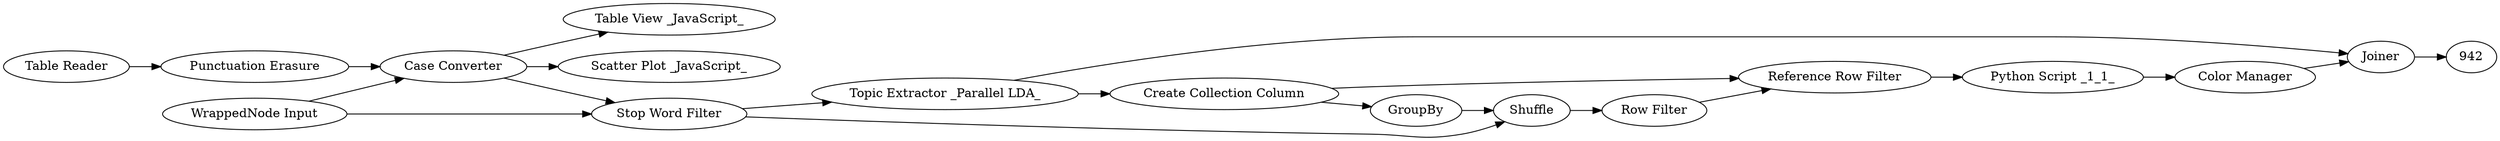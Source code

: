 digraph {
	243 [label="Python Script _1_1_"]
	924 [label="Topic Extractor _Parallel LDA_"]
	925 [label="Create Collection Column"]
	927 [label="Color Manager"]
	933 [label="Reference Row Filter"]
	941 [label=Joiner]
	928 [label="Scatter Plot _JavaScript_"]
	934 [label="Table View _JavaScript_"]
	935 [label="WrappedNode Input"]
	936 [label="WrappedNode Output"]
	937 [label=GroupBy]
	938 [label=GroupBy]
	939 [label="Table View _JavaScript_"]
	944 [label="Table Reader"]
	931 [label=GroupBy]
	932 [label="Row Filter"]
	939 [label=Shuffle]
	936 [label="Punctuation Erasure"]
	937 [label="Case Converter"]
	938 [label="Stop Word Filter"]
	935 -> 938
	935 -> 937
	937 -> 928
	937 -> 934
	938 -> 939
	931 -> 939
	939 -> 932
	936 -> 937
	937 -> 938
	243 -> 927
	924 -> 925
	924 -> 941
	925 -> 933
	925 -> 931
	927 -> 941
	933 -> 243
	941 -> 942
	944 -> 936
	932 -> 933
	938 -> 924
	rankdir=LR
}

